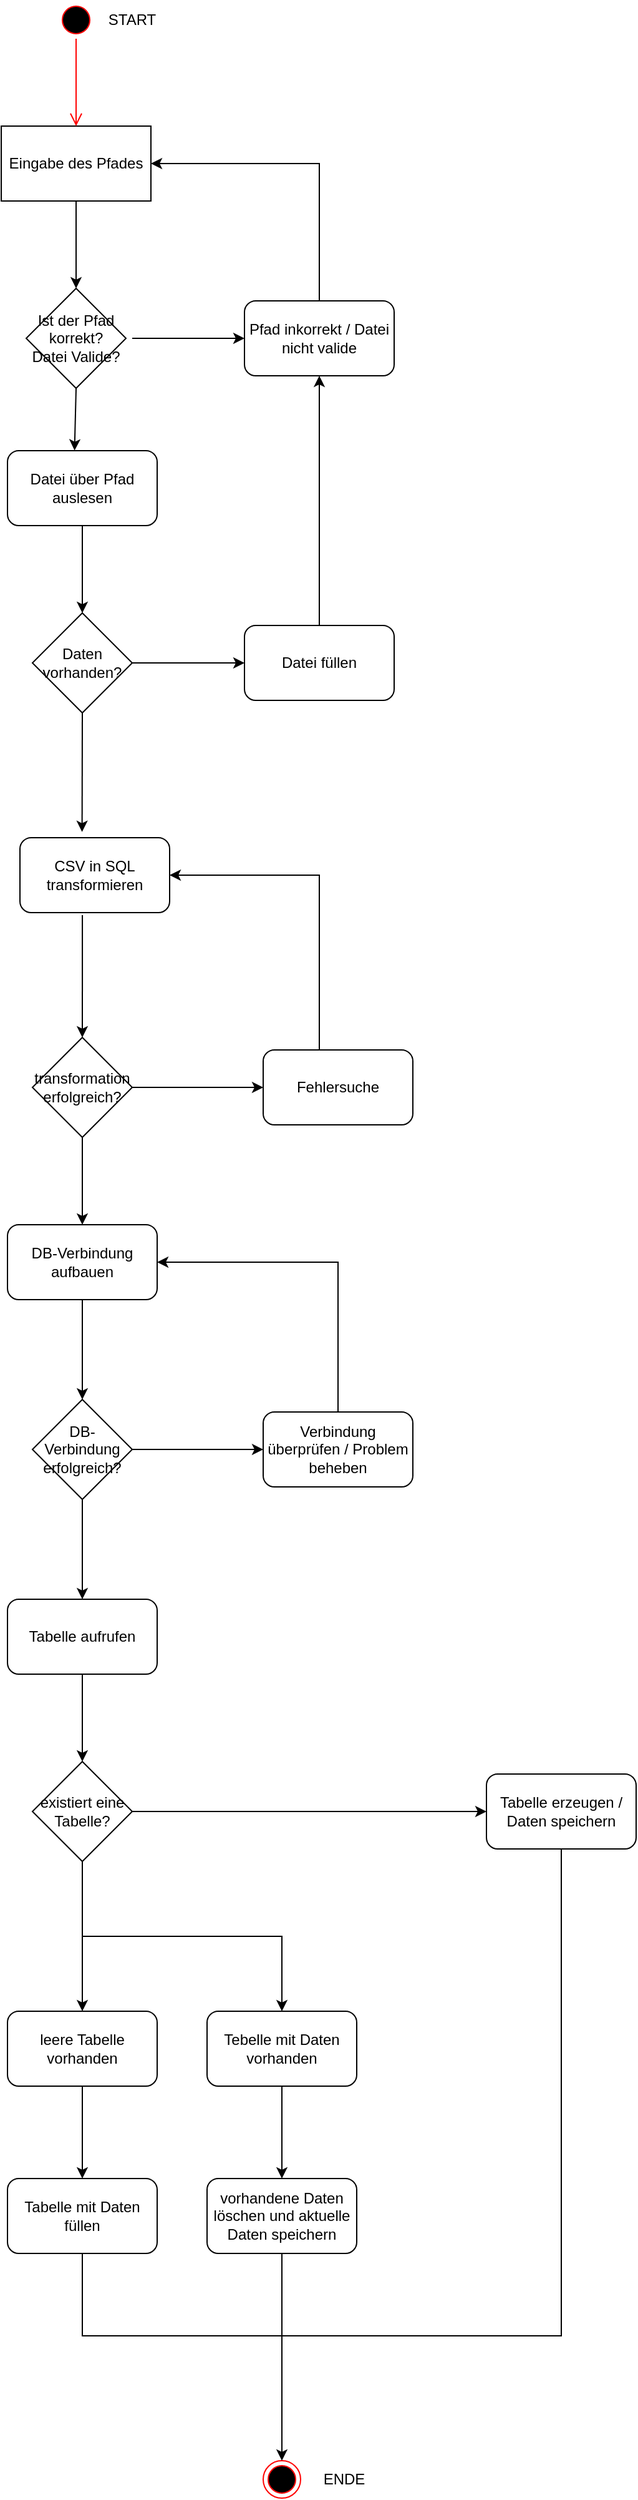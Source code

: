 <mxfile version="20.5.3" type="embed"><diagram name="Seite-1" id="DiI_P2AciUkaOh_f3liI"><mxGraphModel dx="697" dy="513" grid="1" gridSize="10" guides="1" tooltips="1" connect="1" arrows="1" fold="1" page="1" pageScale="1" pageWidth="827" pageHeight="1169" math="0" shadow="0"><root><mxCell id="0"/><mxCell id="1" parent="0"/><mxCell id="ciYdKhQm13DHMmx4V6EC-3" value="Eingabe des Pfades" style="rounded=0;whiteSpace=wrap;html=1;" parent="1" vertex="1"><mxGeometry x="25" y="110" width="120" height="60" as="geometry"/></mxCell><mxCell id="ciYdKhQm13DHMmx4V6EC-11" value="" style="ellipse;html=1;shape=startState;fillColor=#000000;strokeColor=#ff0000;" parent="1" vertex="1"><mxGeometry x="70" y="10" width="30" height="30" as="geometry"/></mxCell><mxCell id="ciYdKhQm13DHMmx4V6EC-12" value="" style="edgeStyle=orthogonalEdgeStyle;html=1;verticalAlign=bottom;endArrow=open;endSize=8;strokeColor=#ff0000;rounded=0;entryX=0.5;entryY=0;entryDx=0;entryDy=0;" parent="1" source="ciYdKhQm13DHMmx4V6EC-11" target="ciYdKhQm13DHMmx4V6EC-3" edge="1"><mxGeometry relative="1" as="geometry"><mxPoint x="130" y="100" as="targetPoint"/></mxGeometry></mxCell><mxCell id="ciYdKhQm13DHMmx4V6EC-10" value="" style="ellipse;html=1;shape=endState;fillColor=#000000;strokeColor=#ff0000;" parent="1" vertex="1"><mxGeometry x="235" y="1980" width="30" height="30" as="geometry"/></mxCell><mxCell id="3" value="Ist der Pfad korrekt?&lt;br&gt;Datei Valide?" style="rhombus;whiteSpace=wrap;html=1;" parent="1" vertex="1"><mxGeometry x="45" y="240" width="80" height="80" as="geometry"/></mxCell><mxCell id="4" value="Datei über Pfad auslesen" style="rounded=1;whiteSpace=wrap;html=1;" parent="1" vertex="1"><mxGeometry x="30" y="370" width="120" height="60" as="geometry"/></mxCell><mxCell id="5" value="Daten vorhanden?" style="rhombus;whiteSpace=wrap;html=1;" parent="1" vertex="1"><mxGeometry x="50" y="500" width="80" height="80" as="geometry"/></mxCell><mxCell id="6" value="Datei füllen" style="rounded=1;whiteSpace=wrap;html=1;" parent="1" vertex="1"><mxGeometry x="220" y="510" width="120" height="60" as="geometry"/></mxCell><mxCell id="7" value="CSV in SQL transformieren" style="rounded=1;whiteSpace=wrap;html=1;" parent="1" vertex="1"><mxGeometry x="40" y="680" width="120" height="60" as="geometry"/></mxCell><mxCell id="8" value="transformation erfolgreich?" style="rhombus;whiteSpace=wrap;html=1;" parent="1" vertex="1"><mxGeometry x="50" y="840" width="80" height="80" as="geometry"/></mxCell><mxCell id="9" value="Fehlersuche" style="rounded=1;whiteSpace=wrap;html=1;" parent="1" vertex="1"><mxGeometry x="235" y="850" width="120" height="60" as="geometry"/></mxCell><mxCell id="10" value="DB-Verbindung aufbauen" style="rounded=1;whiteSpace=wrap;html=1;" parent="1" vertex="1"><mxGeometry x="30" y="990" width="120" height="60" as="geometry"/></mxCell><mxCell id="11" value="DB-Verbindung erfolgreich?" style="rhombus;whiteSpace=wrap;html=1;" parent="1" vertex="1"><mxGeometry x="50" y="1130" width="80" height="80" as="geometry"/></mxCell><mxCell id="12" value="Tabelle aufrufen" style="rounded=1;whiteSpace=wrap;html=1;" parent="1" vertex="1"><mxGeometry x="30" y="1290" width="120" height="60" as="geometry"/></mxCell><mxCell id="13" value="Verbindung überprüfen / Problem beheben" style="rounded=1;whiteSpace=wrap;html=1;" parent="1" vertex="1"><mxGeometry x="235" y="1140" width="120" height="60" as="geometry"/></mxCell><mxCell id="14" value="existiert eine Tabelle?" style="rhombus;whiteSpace=wrap;html=1;" parent="1" vertex="1"><mxGeometry x="50" y="1420" width="80" height="80" as="geometry"/></mxCell><mxCell id="16" value="leere Tabelle vorhanden" style="rounded=1;whiteSpace=wrap;html=1;" parent="1" vertex="1"><mxGeometry x="30" y="1620" width="120" height="60" as="geometry"/></mxCell><mxCell id="17" value="Tebelle mit Daten vorhanden" style="rounded=1;whiteSpace=wrap;html=1;" parent="1" vertex="1"><mxGeometry x="190" y="1620" width="120" height="60" as="geometry"/></mxCell><mxCell id="18" value="Pfad inkorrekt / Datei nicht valide" style="rounded=1;whiteSpace=wrap;html=1;" parent="1" vertex="1"><mxGeometry x="220" y="250" width="120" height="60" as="geometry"/></mxCell><mxCell id="19" value="" style="endArrow=classic;html=1;rounded=0;exitX=0.5;exitY=0;exitDx=0;exitDy=0;entryX=1;entryY=0.5;entryDx=0;entryDy=0;" parent="1" source="18" target="ciYdKhQm13DHMmx4V6EC-3" edge="1"><mxGeometry width="50" height="50" relative="1" as="geometry"><mxPoint x="210" y="340" as="sourcePoint"/><mxPoint x="260" y="290" as="targetPoint"/><Array as="points"><mxPoint x="280" y="140"/></Array></mxGeometry></mxCell><mxCell id="20" value="" style="endArrow=classic;html=1;rounded=0;exitX=0.5;exitY=1;exitDx=0;exitDy=0;entryX=0.5;entryY=0;entryDx=0;entryDy=0;" parent="1" source="ciYdKhQm13DHMmx4V6EC-3" target="3" edge="1"><mxGeometry width="50" height="50" relative="1" as="geometry"><mxPoint x="210" y="340" as="sourcePoint"/><mxPoint x="260" y="290" as="targetPoint"/></mxGeometry></mxCell><mxCell id="21" value="" style="endArrow=classic;html=1;rounded=0;exitX=0.5;exitY=1;exitDx=0;exitDy=0;entryX=0.448;entryY=-0.003;entryDx=0;entryDy=0;entryPerimeter=0;" parent="1" source="3" target="4" edge="1"><mxGeometry width="50" height="50" relative="1" as="geometry"><mxPoint x="180" y="290" as="sourcePoint"/><mxPoint x="180" y="360" as="targetPoint"/></mxGeometry></mxCell><mxCell id="22" value="" style="endArrow=classic;html=1;rounded=0;exitX=0.5;exitY=1;exitDx=0;exitDy=0;entryX=0.5;entryY=0;entryDx=0;entryDy=0;" parent="1" source="4" target="5" edge="1"><mxGeometry width="50" height="50" relative="1" as="geometry"><mxPoint x="110" y="450" as="sourcePoint"/><mxPoint x="130" y="480" as="targetPoint"/></mxGeometry></mxCell><mxCell id="23" value="" style="endArrow=classic;html=1;rounded=0;entryX=0.415;entryY=-0.077;entryDx=0;entryDy=0;entryPerimeter=0;exitX=0.5;exitY=1;exitDx=0;exitDy=0;" parent="1" source="5" target="7" edge="1"><mxGeometry width="50" height="50" relative="1" as="geometry"><mxPoint x="110" y="600" as="sourcePoint"/><mxPoint x="90" y="650" as="targetPoint"/></mxGeometry></mxCell><mxCell id="24" value="" style="endArrow=classic;html=1;rounded=0;entryX=0.5;entryY=0;entryDx=0;entryDy=0;exitX=0.417;exitY=1.033;exitDx=0;exitDy=0;exitPerimeter=0;" parent="1" source="7" target="8" edge="1"><mxGeometry width="50" height="50" relative="1" as="geometry"><mxPoint x="220.2" y="700" as="sourcePoint"/><mxPoint x="220.0" y="795.38" as="targetPoint"/></mxGeometry></mxCell><mxCell id="25" value="" style="endArrow=classic;html=1;rounded=0;exitX=1;exitY=0.5;exitDx=0;exitDy=0;entryX=0;entryY=0.5;entryDx=0;entryDy=0;" edge="1" parent="1" source="5" target="6"><mxGeometry width="50" height="50" relative="1" as="geometry"><mxPoint x="310" y="490" as="sourcePoint"/><mxPoint x="360" y="440" as="targetPoint"/></mxGeometry></mxCell><mxCell id="26" value="" style="endArrow=classic;html=1;rounded=0;exitX=0.5;exitY=0;exitDx=0;exitDy=0;entryX=0.5;entryY=1;entryDx=0;entryDy=0;" edge="1" parent="1" source="6" target="18"><mxGeometry width="50" height="50" relative="1" as="geometry"><mxPoint x="310" y="490" as="sourcePoint"/><mxPoint x="360" y="440" as="targetPoint"/></mxGeometry></mxCell><mxCell id="27" value="" style="endArrow=classic;html=1;rounded=0;exitX=1;exitY=0.5;exitDx=0;exitDy=0;entryX=0;entryY=0.5;entryDx=0;entryDy=0;" edge="1" parent="1" source="8" target="9"><mxGeometry width="50" height="50" relative="1" as="geometry"><mxPoint x="310" y="760" as="sourcePoint"/><mxPoint x="360" y="710" as="targetPoint"/></mxGeometry></mxCell><mxCell id="28" value="" style="endArrow=classic;html=1;rounded=0;exitX=0.375;exitY=0;exitDx=0;exitDy=0;exitPerimeter=0;entryX=1;entryY=0.5;entryDx=0;entryDy=0;" edge="1" parent="1" source="9" target="7"><mxGeometry width="50" height="50" relative="1" as="geometry"><mxPoint x="310" y="760" as="sourcePoint"/><mxPoint x="360" y="710" as="targetPoint"/><Array as="points"><mxPoint x="280" y="710"/></Array></mxGeometry></mxCell><mxCell id="29" value="" style="endArrow=classic;html=1;rounded=0;exitX=0.5;exitY=1;exitDx=0;exitDy=0;entryX=0.5;entryY=0;entryDx=0;entryDy=0;" edge="1" parent="1" source="8" target="10"><mxGeometry width="50" height="50" relative="1" as="geometry"><mxPoint x="310" y="1110" as="sourcePoint"/><mxPoint x="360" y="1060" as="targetPoint"/></mxGeometry></mxCell><mxCell id="30" value="" style="endArrow=classic;html=1;rounded=0;exitX=0.5;exitY=1;exitDx=0;exitDy=0;entryX=0.5;entryY=0;entryDx=0;entryDy=0;" edge="1" parent="1" source="10" target="11"><mxGeometry width="50" height="50" relative="1" as="geometry"><mxPoint x="310" y="1210" as="sourcePoint"/><mxPoint x="360" y="1160" as="targetPoint"/></mxGeometry></mxCell><mxCell id="31" value="" style="endArrow=classic;html=1;rounded=0;exitX=1;exitY=0.5;exitDx=0;exitDy=0;entryX=0;entryY=0.5;entryDx=0;entryDy=0;" edge="1" parent="1" source="11" target="13"><mxGeometry width="50" height="50" relative="1" as="geometry"><mxPoint x="310" y="1210" as="sourcePoint"/><mxPoint x="360" y="1160" as="targetPoint"/></mxGeometry></mxCell><mxCell id="32" value="" style="endArrow=classic;html=1;rounded=0;exitX=0.5;exitY=1;exitDx=0;exitDy=0;entryX=0.5;entryY=0;entryDx=0;entryDy=0;" edge="1" parent="1" source="11" target="12"><mxGeometry width="50" height="50" relative="1" as="geometry"><mxPoint x="310" y="1540" as="sourcePoint"/><mxPoint x="360" y="1490" as="targetPoint"/></mxGeometry></mxCell><mxCell id="33" value="" style="endArrow=classic;html=1;rounded=0;exitX=0.5;exitY=1;exitDx=0;exitDy=0;entryX=0.5;entryY=0;entryDx=0;entryDy=0;" edge="1" parent="1" source="12" target="14"><mxGeometry width="50" height="50" relative="1" as="geometry"><mxPoint x="310" y="1540" as="sourcePoint"/><mxPoint x="360" y="1490" as="targetPoint"/></mxGeometry></mxCell><mxCell id="34" value="" style="endArrow=classic;html=1;rounded=0;exitX=0.5;exitY=1;exitDx=0;exitDy=0;entryX=0.5;entryY=0;entryDx=0;entryDy=0;" edge="1" parent="1" source="14" target="16"><mxGeometry width="50" height="50" relative="1" as="geometry"><mxPoint x="310" y="1540" as="sourcePoint"/><mxPoint x="360" y="1490" as="targetPoint"/></mxGeometry></mxCell><mxCell id="35" value="" style="endArrow=classic;html=1;rounded=0;entryX=0.5;entryY=0;entryDx=0;entryDy=0;" edge="1" parent="1" target="17"><mxGeometry width="50" height="50" relative="1" as="geometry"><mxPoint x="90" y="1560" as="sourcePoint"/><mxPoint x="360" y="1490" as="targetPoint"/><Array as="points"><mxPoint x="250" y="1560"/></Array></mxGeometry></mxCell><mxCell id="36" value="" style="endArrow=classic;html=1;rounded=0;entryX=0;entryY=0.5;entryDx=0;entryDy=0;" edge="1" parent="1" target="18"><mxGeometry width="50" height="50" relative="1" as="geometry"><mxPoint x="130" y="280" as="sourcePoint"/><mxPoint x="520" y="190" as="targetPoint"/></mxGeometry></mxCell><mxCell id="37" value="" style="endArrow=classic;html=1;rounded=0;exitX=0.5;exitY=0;exitDx=0;exitDy=0;entryX=1;entryY=0.5;entryDx=0;entryDy=0;" edge="1" parent="1" source="13" target="10"><mxGeometry width="50" height="50" relative="1" as="geometry"><mxPoint x="470" y="1130" as="sourcePoint"/><mxPoint x="520" y="1080" as="targetPoint"/><Array as="points"><mxPoint x="295" y="1020"/></Array></mxGeometry></mxCell><mxCell id="38" value="Tabelle mit Daten füllen" style="rounded=1;whiteSpace=wrap;html=1;" vertex="1" parent="1"><mxGeometry x="30" y="1754" width="120" height="60" as="geometry"/></mxCell><mxCell id="39" value="vorhandene Daten löschen und aktuelle Daten speichern" style="rounded=1;whiteSpace=wrap;html=1;" vertex="1" parent="1"><mxGeometry x="190" y="1754" width="120" height="60" as="geometry"/></mxCell><mxCell id="40" value="" style="endArrow=classic;html=1;rounded=0;exitX=1;exitY=0.5;exitDx=0;exitDy=0;entryX=0;entryY=0.5;entryDx=0;entryDy=0;" edge="1" parent="1" source="14"><mxGeometry width="50" height="50" relative="1" as="geometry"><mxPoint x="470" y="1630" as="sourcePoint"/><mxPoint x="414" y="1460" as="targetPoint"/></mxGeometry></mxCell><mxCell id="41" value="Tabelle erzeugen / Daten speichern" style="rounded=1;whiteSpace=wrap;html=1;" vertex="1" parent="1"><mxGeometry x="414" y="1430" width="120" height="60" as="geometry"/></mxCell><mxCell id="43" value="" style="endArrow=classic;html=1;rounded=0;exitX=0.5;exitY=1;exitDx=0;exitDy=0;entryX=0.5;entryY=0;entryDx=0;entryDy=0;" edge="1" parent="1" source="16" target="38"><mxGeometry width="50" height="50" relative="1" as="geometry"><mxPoint x="470" y="1820" as="sourcePoint"/><mxPoint x="520" y="1770" as="targetPoint"/></mxGeometry></mxCell><mxCell id="44" value="" style="endArrow=classic;html=1;rounded=0;exitX=0.5;exitY=1;exitDx=0;exitDy=0;entryX=0.5;entryY=0;entryDx=0;entryDy=0;" edge="1" parent="1" source="17" target="39"><mxGeometry width="50" height="50" relative="1" as="geometry"><mxPoint x="470" y="1820" as="sourcePoint"/><mxPoint x="520" y="1770" as="targetPoint"/></mxGeometry></mxCell><mxCell id="45" value="" style="endArrow=classic;html=1;rounded=0;exitX=0.5;exitY=1;exitDx=0;exitDy=0;entryX=0.5;entryY=0;entryDx=0;entryDy=0;" edge="1" parent="1" source="39" target="ciYdKhQm13DHMmx4V6EC-10"><mxGeometry width="50" height="50" relative="1" as="geometry"><mxPoint x="330" y="1820" as="sourcePoint"/><mxPoint x="380" y="1770" as="targetPoint"/></mxGeometry></mxCell><mxCell id="48" value="" style="endArrow=none;html=1;rounded=0;exitX=0.5;exitY=1;exitDx=0;exitDy=0;" edge="1" parent="1" source="38"><mxGeometry width="50" height="50" relative="1" as="geometry"><mxPoint x="330" y="1820" as="sourcePoint"/><mxPoint x="250" y="1880" as="targetPoint"/><Array as="points"><mxPoint x="90" y="1880"/></Array></mxGeometry></mxCell><mxCell id="49" value="" style="endArrow=none;html=1;rounded=0;entryX=0.5;entryY=1;entryDx=0;entryDy=0;" edge="1" parent="1" target="41"><mxGeometry width="50" height="50" relative="1" as="geometry"><mxPoint x="250" y="1880" as="sourcePoint"/><mxPoint x="380" y="1770" as="targetPoint"/><Array as="points"><mxPoint x="474" y="1880"/></Array></mxGeometry></mxCell><mxCell id="50" value="START" style="text;html=1;strokeColor=none;fillColor=none;align=center;verticalAlign=middle;whiteSpace=wrap;rounded=0;" vertex="1" parent="1"><mxGeometry x="100" y="10" width="60" height="30" as="geometry"/></mxCell><mxCell id="51" value="ENDE" style="text;html=1;strokeColor=none;fillColor=none;align=center;verticalAlign=middle;whiteSpace=wrap;rounded=0;" vertex="1" parent="1"><mxGeometry x="270" y="1980" width="60" height="30" as="geometry"/></mxCell></root></mxGraphModel></diagram></mxfile>